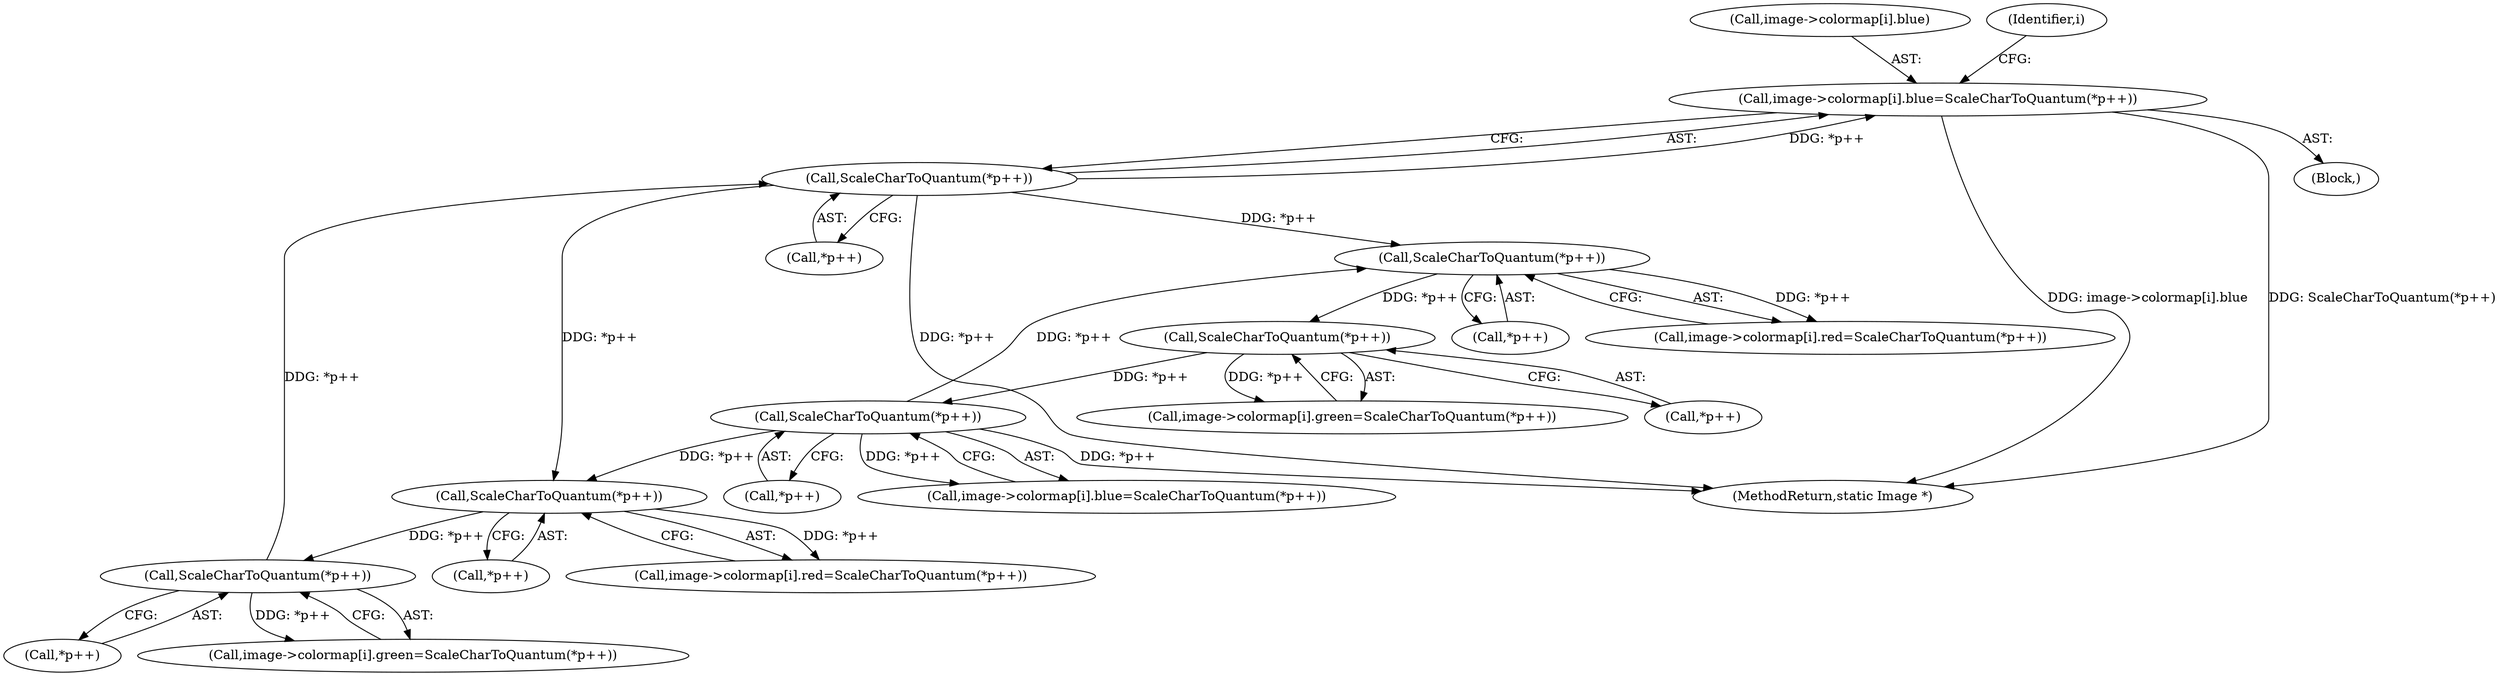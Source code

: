 digraph "0_ImageMagick_f6e9d0d9955e85bdd7540b251cd50d598dacc5e6_20@array" {
"1001134" [label="(Call,image->colormap[i].blue=ScaleCharToQuantum(*p++))"];
"1001142" [label="(Call,ScaleCharToQuantum(*p++))"];
"1001130" [label="(Call,ScaleCharToQuantum(*p++))"];
"1001118" [label="(Call,ScaleCharToQuantum(*p++))"];
"1001307" [label="(Call,ScaleCharToQuantum(*p++))"];
"1001295" [label="(Call,ScaleCharToQuantum(*p++))"];
"1001283" [label="(Call,ScaleCharToQuantum(*p++))"];
"1001130" [label="(Call,ScaleCharToQuantum(*p++))"];
"1001287" [label="(Call,image->colormap[i].green=ScaleCharToQuantum(*p++))"];
"1001131" [label="(Call,*p++)"];
"1001275" [label="(Call,image->colormap[i].red=ScaleCharToQuantum(*p++))"];
"1001109" [label="(Block,)"];
"1001284" [label="(Call,*p++)"];
"1001122" [label="(Call,image->colormap[i].green=ScaleCharToQuantum(*p++))"];
"1001135" [label="(Call,image->colormap[i].blue)"];
"1001143" [label="(Call,*p++)"];
"1001119" [label="(Call,*p++)"];
"1001110" [label="(Call,image->colormap[i].red=ScaleCharToQuantum(*p++))"];
"1001307" [label="(Call,ScaleCharToQuantum(*p++))"];
"1001295" [label="(Call,ScaleCharToQuantum(*p++))"];
"1001283" [label="(Call,ScaleCharToQuantum(*p++))"];
"1001296" [label="(Call,*p++)"];
"1001118" [label="(Call,ScaleCharToQuantum(*p++))"];
"1001142" [label="(Call,ScaleCharToQuantum(*p++))"];
"1001148" [label="(Identifier,i)"];
"1001554" [label="(MethodReturn,static Image *)"];
"1001308" [label="(Call,*p++)"];
"1001299" [label="(Call,image->colormap[i].blue=ScaleCharToQuantum(*p++))"];
"1001134" [label="(Call,image->colormap[i].blue=ScaleCharToQuantum(*p++))"];
"1001134" -> "1001109"  [label="AST: "];
"1001134" -> "1001142"  [label="CFG: "];
"1001135" -> "1001134"  [label="AST: "];
"1001142" -> "1001134"  [label="AST: "];
"1001148" -> "1001134"  [label="CFG: "];
"1001134" -> "1001554"  [label="DDG: image->colormap[i].blue"];
"1001134" -> "1001554"  [label="DDG: ScaleCharToQuantum(*p++)"];
"1001142" -> "1001134"  [label="DDG: *p++"];
"1001142" -> "1001143"  [label="CFG: "];
"1001143" -> "1001142"  [label="AST: "];
"1001142" -> "1001554"  [label="DDG: *p++"];
"1001142" -> "1001118"  [label="DDG: *p++"];
"1001130" -> "1001142"  [label="DDG: *p++"];
"1001142" -> "1001283"  [label="DDG: *p++"];
"1001130" -> "1001122"  [label="AST: "];
"1001130" -> "1001131"  [label="CFG: "];
"1001131" -> "1001130"  [label="AST: "];
"1001122" -> "1001130"  [label="CFG: "];
"1001130" -> "1001122"  [label="DDG: *p++"];
"1001118" -> "1001130"  [label="DDG: *p++"];
"1001118" -> "1001110"  [label="AST: "];
"1001118" -> "1001119"  [label="CFG: "];
"1001119" -> "1001118"  [label="AST: "];
"1001110" -> "1001118"  [label="CFG: "];
"1001118" -> "1001110"  [label="DDG: *p++"];
"1001307" -> "1001118"  [label="DDG: *p++"];
"1001307" -> "1001299"  [label="AST: "];
"1001307" -> "1001308"  [label="CFG: "];
"1001308" -> "1001307"  [label="AST: "];
"1001299" -> "1001307"  [label="CFG: "];
"1001307" -> "1001554"  [label="DDG: *p++"];
"1001307" -> "1001283"  [label="DDG: *p++"];
"1001307" -> "1001299"  [label="DDG: *p++"];
"1001295" -> "1001307"  [label="DDG: *p++"];
"1001295" -> "1001287"  [label="AST: "];
"1001295" -> "1001296"  [label="CFG: "];
"1001296" -> "1001295"  [label="AST: "];
"1001287" -> "1001295"  [label="CFG: "];
"1001295" -> "1001287"  [label="DDG: *p++"];
"1001283" -> "1001295"  [label="DDG: *p++"];
"1001283" -> "1001275"  [label="AST: "];
"1001283" -> "1001284"  [label="CFG: "];
"1001284" -> "1001283"  [label="AST: "];
"1001275" -> "1001283"  [label="CFG: "];
"1001283" -> "1001275"  [label="DDG: *p++"];
}
